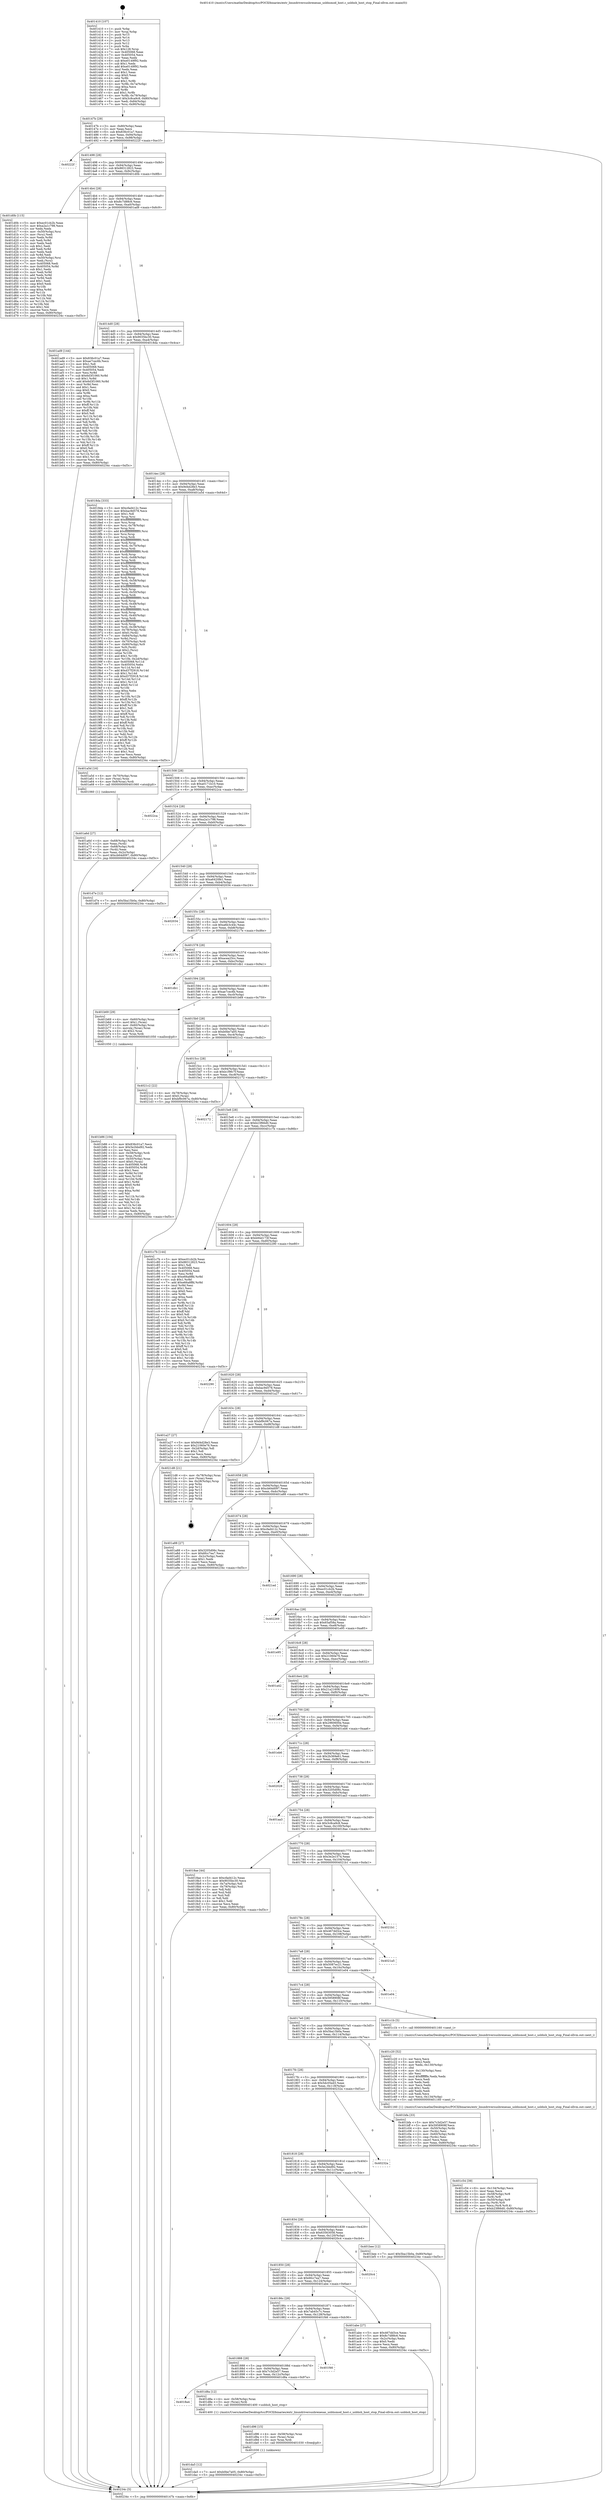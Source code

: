 digraph "0x401410" {
  label = "0x401410 (/mnt/c/Users/mathe/Desktop/tcc/POCII/binaries/extr_linuxdriversusbrenesas_usbhsmod_host.c_usbhsh_host_stop_Final-ollvm.out::main(0))"
  labelloc = "t"
  node[shape=record]

  Entry [label="",width=0.3,height=0.3,shape=circle,fillcolor=black,style=filled]
  "0x40147b" [label="{
     0x40147b [29]\l
     | [instrs]\l
     &nbsp;&nbsp;0x40147b \<+3\>: mov -0x80(%rbp),%eax\l
     &nbsp;&nbsp;0x40147e \<+2\>: mov %eax,%ecx\l
     &nbsp;&nbsp;0x401480 \<+6\>: sub $0x836c01a7,%ecx\l
     &nbsp;&nbsp;0x401486 \<+6\>: mov %eax,-0x94(%rbp)\l
     &nbsp;&nbsp;0x40148c \<+6\>: mov %ecx,-0x98(%rbp)\l
     &nbsp;&nbsp;0x401492 \<+6\>: je 000000000040222f \<main+0xe1f\>\l
  }"]
  "0x40222f" [label="{
     0x40222f\l
  }", style=dashed]
  "0x401498" [label="{
     0x401498 [28]\l
     | [instrs]\l
     &nbsp;&nbsp;0x401498 \<+5\>: jmp 000000000040149d \<main+0x8d\>\l
     &nbsp;&nbsp;0x40149d \<+6\>: mov -0x94(%rbp),%eax\l
     &nbsp;&nbsp;0x4014a3 \<+5\>: sub $0x88312823,%eax\l
     &nbsp;&nbsp;0x4014a8 \<+6\>: mov %eax,-0x9c(%rbp)\l
     &nbsp;&nbsp;0x4014ae \<+6\>: je 0000000000401d0b \<main+0x8fb\>\l
  }"]
  Exit [label="",width=0.3,height=0.3,shape=circle,fillcolor=black,style=filled,peripheries=2]
  "0x401d0b" [label="{
     0x401d0b [115]\l
     | [instrs]\l
     &nbsp;&nbsp;0x401d0b \<+5\>: mov $0xec01cb2b,%eax\l
     &nbsp;&nbsp;0x401d10 \<+5\>: mov $0xa2a1c798,%ecx\l
     &nbsp;&nbsp;0x401d15 \<+2\>: xor %edx,%edx\l
     &nbsp;&nbsp;0x401d17 \<+4\>: mov -0x50(%rbp),%rsi\l
     &nbsp;&nbsp;0x401d1b \<+2\>: mov (%rsi),%edi\l
     &nbsp;&nbsp;0x401d1d \<+3\>: mov %edx,%r8d\l
     &nbsp;&nbsp;0x401d20 \<+3\>: sub %edi,%r8d\l
     &nbsp;&nbsp;0x401d23 \<+2\>: mov %edx,%edi\l
     &nbsp;&nbsp;0x401d25 \<+3\>: sub $0x1,%edi\l
     &nbsp;&nbsp;0x401d28 \<+3\>: add %edi,%r8d\l
     &nbsp;&nbsp;0x401d2b \<+2\>: mov %edx,%edi\l
     &nbsp;&nbsp;0x401d2d \<+3\>: sub %r8d,%edi\l
     &nbsp;&nbsp;0x401d30 \<+4\>: mov -0x50(%rbp),%rsi\l
     &nbsp;&nbsp;0x401d34 \<+2\>: mov %edi,(%rsi)\l
     &nbsp;&nbsp;0x401d36 \<+7\>: mov 0x405068,%edi\l
     &nbsp;&nbsp;0x401d3d \<+8\>: mov 0x405054,%r8d\l
     &nbsp;&nbsp;0x401d45 \<+3\>: sub $0x1,%edx\l
     &nbsp;&nbsp;0x401d48 \<+3\>: mov %edi,%r9d\l
     &nbsp;&nbsp;0x401d4b \<+3\>: add %edx,%r9d\l
     &nbsp;&nbsp;0x401d4e \<+4\>: imul %r9d,%edi\l
     &nbsp;&nbsp;0x401d52 \<+3\>: and $0x1,%edi\l
     &nbsp;&nbsp;0x401d55 \<+3\>: cmp $0x0,%edi\l
     &nbsp;&nbsp;0x401d58 \<+4\>: sete %r10b\l
     &nbsp;&nbsp;0x401d5c \<+4\>: cmp $0xa,%r8d\l
     &nbsp;&nbsp;0x401d60 \<+4\>: setl %r11b\l
     &nbsp;&nbsp;0x401d64 \<+3\>: mov %r10b,%bl\l
     &nbsp;&nbsp;0x401d67 \<+3\>: and %r11b,%bl\l
     &nbsp;&nbsp;0x401d6a \<+3\>: xor %r11b,%r10b\l
     &nbsp;&nbsp;0x401d6d \<+3\>: or %r10b,%bl\l
     &nbsp;&nbsp;0x401d70 \<+3\>: test $0x1,%bl\l
     &nbsp;&nbsp;0x401d73 \<+3\>: cmovne %ecx,%eax\l
     &nbsp;&nbsp;0x401d76 \<+3\>: mov %eax,-0x80(%rbp)\l
     &nbsp;&nbsp;0x401d79 \<+5\>: jmp 000000000040234c \<main+0xf3c\>\l
  }"]
  "0x4014b4" [label="{
     0x4014b4 [28]\l
     | [instrs]\l
     &nbsp;&nbsp;0x4014b4 \<+5\>: jmp 00000000004014b9 \<main+0xa9\>\l
     &nbsp;&nbsp;0x4014b9 \<+6\>: mov -0x94(%rbp),%eax\l
     &nbsp;&nbsp;0x4014bf \<+5\>: sub $0x8c7d88c6,%eax\l
     &nbsp;&nbsp;0x4014c4 \<+6\>: mov %eax,-0xa0(%rbp)\l
     &nbsp;&nbsp;0x4014ca \<+6\>: je 0000000000401ad9 \<main+0x6c9\>\l
  }"]
  "0x401da5" [label="{
     0x401da5 [12]\l
     | [instrs]\l
     &nbsp;&nbsp;0x401da5 \<+7\>: movl $0xb0be7a05,-0x80(%rbp)\l
     &nbsp;&nbsp;0x401dac \<+5\>: jmp 000000000040234c \<main+0xf3c\>\l
  }"]
  "0x401ad9" [label="{
     0x401ad9 [144]\l
     | [instrs]\l
     &nbsp;&nbsp;0x401ad9 \<+5\>: mov $0x836c01a7,%eax\l
     &nbsp;&nbsp;0x401ade \<+5\>: mov $0xae7cec6b,%ecx\l
     &nbsp;&nbsp;0x401ae3 \<+2\>: mov $0x1,%dl\l
     &nbsp;&nbsp;0x401ae5 \<+7\>: mov 0x405068,%esi\l
     &nbsp;&nbsp;0x401aec \<+7\>: mov 0x405054,%edi\l
     &nbsp;&nbsp;0x401af3 \<+3\>: mov %esi,%r8d\l
     &nbsp;&nbsp;0x401af6 \<+7\>: sub $0x6d3f1060,%r8d\l
     &nbsp;&nbsp;0x401afd \<+4\>: sub $0x1,%r8d\l
     &nbsp;&nbsp;0x401b01 \<+7\>: add $0x6d3f1060,%r8d\l
     &nbsp;&nbsp;0x401b08 \<+4\>: imul %r8d,%esi\l
     &nbsp;&nbsp;0x401b0c \<+3\>: and $0x1,%esi\l
     &nbsp;&nbsp;0x401b0f \<+3\>: cmp $0x0,%esi\l
     &nbsp;&nbsp;0x401b12 \<+4\>: sete %r9b\l
     &nbsp;&nbsp;0x401b16 \<+3\>: cmp $0xa,%edi\l
     &nbsp;&nbsp;0x401b19 \<+4\>: setl %r10b\l
     &nbsp;&nbsp;0x401b1d \<+3\>: mov %r9b,%r11b\l
     &nbsp;&nbsp;0x401b20 \<+4\>: xor $0xff,%r11b\l
     &nbsp;&nbsp;0x401b24 \<+3\>: mov %r10b,%bl\l
     &nbsp;&nbsp;0x401b27 \<+3\>: xor $0xff,%bl\l
     &nbsp;&nbsp;0x401b2a \<+3\>: xor $0x0,%dl\l
     &nbsp;&nbsp;0x401b2d \<+3\>: mov %r11b,%r14b\l
     &nbsp;&nbsp;0x401b30 \<+4\>: and $0x0,%r14b\l
     &nbsp;&nbsp;0x401b34 \<+3\>: and %dl,%r9b\l
     &nbsp;&nbsp;0x401b37 \<+3\>: mov %bl,%r15b\l
     &nbsp;&nbsp;0x401b3a \<+4\>: and $0x0,%r15b\l
     &nbsp;&nbsp;0x401b3e \<+3\>: and %dl,%r10b\l
     &nbsp;&nbsp;0x401b41 \<+3\>: or %r9b,%r14b\l
     &nbsp;&nbsp;0x401b44 \<+3\>: or %r10b,%r15b\l
     &nbsp;&nbsp;0x401b47 \<+3\>: xor %r15b,%r14b\l
     &nbsp;&nbsp;0x401b4a \<+3\>: or %bl,%r11b\l
     &nbsp;&nbsp;0x401b4d \<+4\>: xor $0xff,%r11b\l
     &nbsp;&nbsp;0x401b51 \<+3\>: or $0x0,%dl\l
     &nbsp;&nbsp;0x401b54 \<+3\>: and %dl,%r11b\l
     &nbsp;&nbsp;0x401b57 \<+3\>: or %r11b,%r14b\l
     &nbsp;&nbsp;0x401b5a \<+4\>: test $0x1,%r14b\l
     &nbsp;&nbsp;0x401b5e \<+3\>: cmovne %ecx,%eax\l
     &nbsp;&nbsp;0x401b61 \<+3\>: mov %eax,-0x80(%rbp)\l
     &nbsp;&nbsp;0x401b64 \<+5\>: jmp 000000000040234c \<main+0xf3c\>\l
  }"]
  "0x4014d0" [label="{
     0x4014d0 [28]\l
     | [instrs]\l
     &nbsp;&nbsp;0x4014d0 \<+5\>: jmp 00000000004014d5 \<main+0xc5\>\l
     &nbsp;&nbsp;0x4014d5 \<+6\>: mov -0x94(%rbp),%eax\l
     &nbsp;&nbsp;0x4014db \<+5\>: sub $0x9035bc30,%eax\l
     &nbsp;&nbsp;0x4014e0 \<+6\>: mov %eax,-0xa4(%rbp)\l
     &nbsp;&nbsp;0x4014e6 \<+6\>: je 00000000004018da \<main+0x4ca\>\l
  }"]
  "0x401d96" [label="{
     0x401d96 [15]\l
     | [instrs]\l
     &nbsp;&nbsp;0x401d96 \<+4\>: mov -0x58(%rbp),%rax\l
     &nbsp;&nbsp;0x401d9a \<+3\>: mov (%rax),%rax\l
     &nbsp;&nbsp;0x401d9d \<+3\>: mov %rax,%rdi\l
     &nbsp;&nbsp;0x401da0 \<+5\>: call 0000000000401030 \<free@plt\>\l
     | [calls]\l
     &nbsp;&nbsp;0x401030 \{1\} (unknown)\l
  }"]
  "0x4018da" [label="{
     0x4018da [333]\l
     | [instrs]\l
     &nbsp;&nbsp;0x4018da \<+5\>: mov $0xcfad412c,%eax\l
     &nbsp;&nbsp;0x4018df \<+5\>: mov $0xbac9d578,%ecx\l
     &nbsp;&nbsp;0x4018e4 \<+2\>: mov $0x1,%dl\l
     &nbsp;&nbsp;0x4018e6 \<+3\>: mov %rsp,%rsi\l
     &nbsp;&nbsp;0x4018e9 \<+4\>: add $0xfffffffffffffff0,%rsi\l
     &nbsp;&nbsp;0x4018ed \<+3\>: mov %rsi,%rsp\l
     &nbsp;&nbsp;0x4018f0 \<+4\>: mov %rsi,-0x78(%rbp)\l
     &nbsp;&nbsp;0x4018f4 \<+3\>: mov %rsp,%rsi\l
     &nbsp;&nbsp;0x4018f7 \<+4\>: add $0xfffffffffffffff0,%rsi\l
     &nbsp;&nbsp;0x4018fb \<+3\>: mov %rsi,%rsp\l
     &nbsp;&nbsp;0x4018fe \<+3\>: mov %rsp,%rdi\l
     &nbsp;&nbsp;0x401901 \<+4\>: add $0xfffffffffffffff0,%rdi\l
     &nbsp;&nbsp;0x401905 \<+3\>: mov %rdi,%rsp\l
     &nbsp;&nbsp;0x401908 \<+4\>: mov %rdi,-0x70(%rbp)\l
     &nbsp;&nbsp;0x40190c \<+3\>: mov %rsp,%rdi\l
     &nbsp;&nbsp;0x40190f \<+4\>: add $0xfffffffffffffff0,%rdi\l
     &nbsp;&nbsp;0x401913 \<+3\>: mov %rdi,%rsp\l
     &nbsp;&nbsp;0x401916 \<+4\>: mov %rdi,-0x68(%rbp)\l
     &nbsp;&nbsp;0x40191a \<+3\>: mov %rsp,%rdi\l
     &nbsp;&nbsp;0x40191d \<+4\>: add $0xfffffffffffffff0,%rdi\l
     &nbsp;&nbsp;0x401921 \<+3\>: mov %rdi,%rsp\l
     &nbsp;&nbsp;0x401924 \<+4\>: mov %rdi,-0x60(%rbp)\l
     &nbsp;&nbsp;0x401928 \<+3\>: mov %rsp,%rdi\l
     &nbsp;&nbsp;0x40192b \<+4\>: add $0xfffffffffffffff0,%rdi\l
     &nbsp;&nbsp;0x40192f \<+3\>: mov %rdi,%rsp\l
     &nbsp;&nbsp;0x401932 \<+4\>: mov %rdi,-0x58(%rbp)\l
     &nbsp;&nbsp;0x401936 \<+3\>: mov %rsp,%rdi\l
     &nbsp;&nbsp;0x401939 \<+4\>: add $0xfffffffffffffff0,%rdi\l
     &nbsp;&nbsp;0x40193d \<+3\>: mov %rdi,%rsp\l
     &nbsp;&nbsp;0x401940 \<+4\>: mov %rdi,-0x50(%rbp)\l
     &nbsp;&nbsp;0x401944 \<+3\>: mov %rsp,%rdi\l
     &nbsp;&nbsp;0x401947 \<+4\>: add $0xfffffffffffffff0,%rdi\l
     &nbsp;&nbsp;0x40194b \<+3\>: mov %rdi,%rsp\l
     &nbsp;&nbsp;0x40194e \<+4\>: mov %rdi,-0x48(%rbp)\l
     &nbsp;&nbsp;0x401952 \<+3\>: mov %rsp,%rdi\l
     &nbsp;&nbsp;0x401955 \<+4\>: add $0xfffffffffffffff0,%rdi\l
     &nbsp;&nbsp;0x401959 \<+3\>: mov %rdi,%rsp\l
     &nbsp;&nbsp;0x40195c \<+4\>: mov %rdi,-0x40(%rbp)\l
     &nbsp;&nbsp;0x401960 \<+3\>: mov %rsp,%rdi\l
     &nbsp;&nbsp;0x401963 \<+4\>: add $0xfffffffffffffff0,%rdi\l
     &nbsp;&nbsp;0x401967 \<+3\>: mov %rdi,%rsp\l
     &nbsp;&nbsp;0x40196a \<+4\>: mov %rdi,-0x38(%rbp)\l
     &nbsp;&nbsp;0x40196e \<+4\>: mov -0x78(%rbp),%rdi\l
     &nbsp;&nbsp;0x401972 \<+6\>: movl $0x0,(%rdi)\l
     &nbsp;&nbsp;0x401978 \<+7\>: mov -0x84(%rbp),%r8d\l
     &nbsp;&nbsp;0x40197f \<+3\>: mov %r8d,(%rsi)\l
     &nbsp;&nbsp;0x401982 \<+4\>: mov -0x70(%rbp),%rdi\l
     &nbsp;&nbsp;0x401986 \<+7\>: mov -0x90(%rbp),%r9\l
     &nbsp;&nbsp;0x40198d \<+3\>: mov %r9,(%rdi)\l
     &nbsp;&nbsp;0x401990 \<+3\>: cmpl $0x2,(%rsi)\l
     &nbsp;&nbsp;0x401993 \<+4\>: setne %r10b\l
     &nbsp;&nbsp;0x401997 \<+4\>: and $0x1,%r10b\l
     &nbsp;&nbsp;0x40199b \<+4\>: mov %r10b,-0x2d(%rbp)\l
     &nbsp;&nbsp;0x40199f \<+8\>: mov 0x405068,%r11d\l
     &nbsp;&nbsp;0x4019a7 \<+7\>: mov 0x405054,%ebx\l
     &nbsp;&nbsp;0x4019ae \<+3\>: mov %r11d,%r14d\l
     &nbsp;&nbsp;0x4019b1 \<+7\>: add $0xd37f2918,%r14d\l
     &nbsp;&nbsp;0x4019b8 \<+4\>: sub $0x1,%r14d\l
     &nbsp;&nbsp;0x4019bc \<+7\>: sub $0xd37f2918,%r14d\l
     &nbsp;&nbsp;0x4019c3 \<+4\>: imul %r14d,%r11d\l
     &nbsp;&nbsp;0x4019c7 \<+4\>: and $0x1,%r11d\l
     &nbsp;&nbsp;0x4019cb \<+4\>: cmp $0x0,%r11d\l
     &nbsp;&nbsp;0x4019cf \<+4\>: sete %r10b\l
     &nbsp;&nbsp;0x4019d3 \<+3\>: cmp $0xa,%ebx\l
     &nbsp;&nbsp;0x4019d6 \<+4\>: setl %r15b\l
     &nbsp;&nbsp;0x4019da \<+3\>: mov %r10b,%r12b\l
     &nbsp;&nbsp;0x4019dd \<+4\>: xor $0xff,%r12b\l
     &nbsp;&nbsp;0x4019e1 \<+3\>: mov %r15b,%r13b\l
     &nbsp;&nbsp;0x4019e4 \<+4\>: xor $0xff,%r13b\l
     &nbsp;&nbsp;0x4019e8 \<+3\>: xor $0x1,%dl\l
     &nbsp;&nbsp;0x4019eb \<+3\>: mov %r12b,%sil\l
     &nbsp;&nbsp;0x4019ee \<+4\>: and $0xff,%sil\l
     &nbsp;&nbsp;0x4019f2 \<+3\>: and %dl,%r10b\l
     &nbsp;&nbsp;0x4019f5 \<+3\>: mov %r13b,%dil\l
     &nbsp;&nbsp;0x4019f8 \<+4\>: and $0xff,%dil\l
     &nbsp;&nbsp;0x4019fc \<+3\>: and %dl,%r15b\l
     &nbsp;&nbsp;0x4019ff \<+3\>: or %r10b,%sil\l
     &nbsp;&nbsp;0x401a02 \<+3\>: or %r15b,%dil\l
     &nbsp;&nbsp;0x401a05 \<+3\>: xor %dil,%sil\l
     &nbsp;&nbsp;0x401a08 \<+3\>: or %r13b,%r12b\l
     &nbsp;&nbsp;0x401a0b \<+4\>: xor $0xff,%r12b\l
     &nbsp;&nbsp;0x401a0f \<+3\>: or $0x1,%dl\l
     &nbsp;&nbsp;0x401a12 \<+3\>: and %dl,%r12b\l
     &nbsp;&nbsp;0x401a15 \<+3\>: or %r12b,%sil\l
     &nbsp;&nbsp;0x401a18 \<+4\>: test $0x1,%sil\l
     &nbsp;&nbsp;0x401a1c \<+3\>: cmovne %ecx,%eax\l
     &nbsp;&nbsp;0x401a1f \<+3\>: mov %eax,-0x80(%rbp)\l
     &nbsp;&nbsp;0x401a22 \<+5\>: jmp 000000000040234c \<main+0xf3c\>\l
  }"]
  "0x4014ec" [label="{
     0x4014ec [28]\l
     | [instrs]\l
     &nbsp;&nbsp;0x4014ec \<+5\>: jmp 00000000004014f1 \<main+0xe1\>\l
     &nbsp;&nbsp;0x4014f1 \<+6\>: mov -0x94(%rbp),%eax\l
     &nbsp;&nbsp;0x4014f7 \<+5\>: sub $0x9d4d28e3,%eax\l
     &nbsp;&nbsp;0x4014fc \<+6\>: mov %eax,-0xa8(%rbp)\l
     &nbsp;&nbsp;0x401502 \<+6\>: je 0000000000401a5d \<main+0x64d\>\l
  }"]
  "0x4018a4" [label="{
     0x4018a4\l
  }", style=dashed]
  "0x401a5d" [label="{
     0x401a5d [16]\l
     | [instrs]\l
     &nbsp;&nbsp;0x401a5d \<+4\>: mov -0x70(%rbp),%rax\l
     &nbsp;&nbsp;0x401a61 \<+3\>: mov (%rax),%rax\l
     &nbsp;&nbsp;0x401a64 \<+4\>: mov 0x8(%rax),%rdi\l
     &nbsp;&nbsp;0x401a68 \<+5\>: call 0000000000401060 \<atoi@plt\>\l
     | [calls]\l
     &nbsp;&nbsp;0x401060 \{1\} (unknown)\l
  }"]
  "0x401508" [label="{
     0x401508 [28]\l
     | [instrs]\l
     &nbsp;&nbsp;0x401508 \<+5\>: jmp 000000000040150d \<main+0xfd\>\l
     &nbsp;&nbsp;0x40150d \<+6\>: mov -0x94(%rbp),%eax\l
     &nbsp;&nbsp;0x401513 \<+5\>: sub $0xa0171b10,%eax\l
     &nbsp;&nbsp;0x401518 \<+6\>: mov %eax,-0xac(%rbp)\l
     &nbsp;&nbsp;0x40151e \<+6\>: je 00000000004022ca \<main+0xeba\>\l
  }"]
  "0x401d8a" [label="{
     0x401d8a [12]\l
     | [instrs]\l
     &nbsp;&nbsp;0x401d8a \<+4\>: mov -0x58(%rbp),%rax\l
     &nbsp;&nbsp;0x401d8e \<+3\>: mov (%rax),%rdi\l
     &nbsp;&nbsp;0x401d91 \<+5\>: call 0000000000401400 \<usbhsh_host_stop\>\l
     | [calls]\l
     &nbsp;&nbsp;0x401400 \{1\} (/mnt/c/Users/mathe/Desktop/tcc/POCII/binaries/extr_linuxdriversusbrenesas_usbhsmod_host.c_usbhsh_host_stop_Final-ollvm.out::usbhsh_host_stop)\l
  }"]
  "0x4022ca" [label="{
     0x4022ca\l
  }", style=dashed]
  "0x401524" [label="{
     0x401524 [28]\l
     | [instrs]\l
     &nbsp;&nbsp;0x401524 \<+5\>: jmp 0000000000401529 \<main+0x119\>\l
     &nbsp;&nbsp;0x401529 \<+6\>: mov -0x94(%rbp),%eax\l
     &nbsp;&nbsp;0x40152f \<+5\>: sub $0xa2a1c798,%eax\l
     &nbsp;&nbsp;0x401534 \<+6\>: mov %eax,-0xb0(%rbp)\l
     &nbsp;&nbsp;0x40153a \<+6\>: je 0000000000401d7e \<main+0x96e\>\l
  }"]
  "0x401888" [label="{
     0x401888 [28]\l
     | [instrs]\l
     &nbsp;&nbsp;0x401888 \<+5\>: jmp 000000000040188d \<main+0x47d\>\l
     &nbsp;&nbsp;0x40188d \<+6\>: mov -0x94(%rbp),%eax\l
     &nbsp;&nbsp;0x401893 \<+5\>: sub $0x7c3d2e57,%eax\l
     &nbsp;&nbsp;0x401898 \<+6\>: mov %eax,-0x12c(%rbp)\l
     &nbsp;&nbsp;0x40189e \<+6\>: je 0000000000401d8a \<main+0x97a\>\l
  }"]
  "0x401d7e" [label="{
     0x401d7e [12]\l
     | [instrs]\l
     &nbsp;&nbsp;0x401d7e \<+7\>: movl $0x5ba15b0a,-0x80(%rbp)\l
     &nbsp;&nbsp;0x401d85 \<+5\>: jmp 000000000040234c \<main+0xf3c\>\l
  }"]
  "0x401540" [label="{
     0x401540 [28]\l
     | [instrs]\l
     &nbsp;&nbsp;0x401540 \<+5\>: jmp 0000000000401545 \<main+0x135\>\l
     &nbsp;&nbsp;0x401545 \<+6\>: mov -0x94(%rbp),%eax\l
     &nbsp;&nbsp;0x40154b \<+5\>: sub $0xa6420fe1,%eax\l
     &nbsp;&nbsp;0x401550 \<+6\>: mov %eax,-0xb4(%rbp)\l
     &nbsp;&nbsp;0x401556 \<+6\>: je 0000000000402034 \<main+0xc24\>\l
  }"]
  "0x401f46" [label="{
     0x401f46\l
  }", style=dashed]
  "0x402034" [label="{
     0x402034\l
  }", style=dashed]
  "0x40155c" [label="{
     0x40155c [28]\l
     | [instrs]\l
     &nbsp;&nbsp;0x40155c \<+5\>: jmp 0000000000401561 \<main+0x151\>\l
     &nbsp;&nbsp;0x401561 \<+6\>: mov -0x94(%rbp),%eax\l
     &nbsp;&nbsp;0x401567 \<+5\>: sub $0xa6b3c44c,%eax\l
     &nbsp;&nbsp;0x40156c \<+6\>: mov %eax,-0xb8(%rbp)\l
     &nbsp;&nbsp;0x401572 \<+6\>: je 000000000040217e \<main+0xd6e\>\l
  }"]
  "0x401c54" [label="{
     0x401c54 [39]\l
     | [instrs]\l
     &nbsp;&nbsp;0x401c54 \<+6\>: mov -0x134(%rbp),%ecx\l
     &nbsp;&nbsp;0x401c5a \<+3\>: imul %eax,%ecx\l
     &nbsp;&nbsp;0x401c5d \<+4\>: mov -0x58(%rbp),%r8\l
     &nbsp;&nbsp;0x401c61 \<+3\>: mov (%r8),%r8\l
     &nbsp;&nbsp;0x401c64 \<+4\>: mov -0x50(%rbp),%r9\l
     &nbsp;&nbsp;0x401c68 \<+3\>: movslq (%r9),%r9\l
     &nbsp;&nbsp;0x401c6b \<+4\>: mov %ecx,(%r8,%r9,4)\l
     &nbsp;&nbsp;0x401c6f \<+7\>: movl $0xb23f66d0,-0x80(%rbp)\l
     &nbsp;&nbsp;0x401c76 \<+5\>: jmp 000000000040234c \<main+0xf3c\>\l
  }"]
  "0x40217e" [label="{
     0x40217e\l
  }", style=dashed]
  "0x401578" [label="{
     0x401578 [28]\l
     | [instrs]\l
     &nbsp;&nbsp;0x401578 \<+5\>: jmp 000000000040157d \<main+0x16d\>\l
     &nbsp;&nbsp;0x40157d \<+6\>: mov -0x94(%rbp),%eax\l
     &nbsp;&nbsp;0x401583 \<+5\>: sub $0xacea25cc,%eax\l
     &nbsp;&nbsp;0x401588 \<+6\>: mov %eax,-0xbc(%rbp)\l
     &nbsp;&nbsp;0x40158e \<+6\>: je 0000000000401db1 \<main+0x9a1\>\l
  }"]
  "0x401c20" [label="{
     0x401c20 [52]\l
     | [instrs]\l
     &nbsp;&nbsp;0x401c20 \<+2\>: xor %ecx,%ecx\l
     &nbsp;&nbsp;0x401c22 \<+5\>: mov $0x2,%edx\l
     &nbsp;&nbsp;0x401c27 \<+6\>: mov %edx,-0x130(%rbp)\l
     &nbsp;&nbsp;0x401c2d \<+1\>: cltd\l
     &nbsp;&nbsp;0x401c2e \<+6\>: mov -0x130(%rbp),%esi\l
     &nbsp;&nbsp;0x401c34 \<+2\>: idiv %esi\l
     &nbsp;&nbsp;0x401c36 \<+6\>: imul $0xfffffffe,%edx,%edx\l
     &nbsp;&nbsp;0x401c3c \<+2\>: mov %ecx,%edi\l
     &nbsp;&nbsp;0x401c3e \<+2\>: sub %edx,%edi\l
     &nbsp;&nbsp;0x401c40 \<+2\>: mov %ecx,%edx\l
     &nbsp;&nbsp;0x401c42 \<+3\>: sub $0x1,%edx\l
     &nbsp;&nbsp;0x401c45 \<+2\>: add %edx,%edi\l
     &nbsp;&nbsp;0x401c47 \<+2\>: sub %edi,%ecx\l
     &nbsp;&nbsp;0x401c49 \<+6\>: mov %ecx,-0x134(%rbp)\l
     &nbsp;&nbsp;0x401c4f \<+5\>: call 0000000000401160 \<next_i\>\l
     | [calls]\l
     &nbsp;&nbsp;0x401160 \{1\} (/mnt/c/Users/mathe/Desktop/tcc/POCII/binaries/extr_linuxdriversusbrenesas_usbhsmod_host.c_usbhsh_host_stop_Final-ollvm.out::next_i)\l
  }"]
  "0x401db1" [label="{
     0x401db1\l
  }", style=dashed]
  "0x401594" [label="{
     0x401594 [28]\l
     | [instrs]\l
     &nbsp;&nbsp;0x401594 \<+5\>: jmp 0000000000401599 \<main+0x189\>\l
     &nbsp;&nbsp;0x401599 \<+6\>: mov -0x94(%rbp),%eax\l
     &nbsp;&nbsp;0x40159f \<+5\>: sub $0xae7cec6b,%eax\l
     &nbsp;&nbsp;0x4015a4 \<+6\>: mov %eax,-0xc0(%rbp)\l
     &nbsp;&nbsp;0x4015aa \<+6\>: je 0000000000401b69 \<main+0x759\>\l
  }"]
  "0x401b86" [label="{
     0x401b86 [104]\l
     | [instrs]\l
     &nbsp;&nbsp;0x401b86 \<+5\>: mov $0x836c01a7,%ecx\l
     &nbsp;&nbsp;0x401b8b \<+5\>: mov $0x5e2bbd92,%edx\l
     &nbsp;&nbsp;0x401b90 \<+2\>: xor %esi,%esi\l
     &nbsp;&nbsp;0x401b92 \<+4\>: mov -0x58(%rbp),%rdi\l
     &nbsp;&nbsp;0x401b96 \<+3\>: mov %rax,(%rdi)\l
     &nbsp;&nbsp;0x401b99 \<+4\>: mov -0x50(%rbp),%rax\l
     &nbsp;&nbsp;0x401b9d \<+6\>: movl $0x0,(%rax)\l
     &nbsp;&nbsp;0x401ba3 \<+8\>: mov 0x405068,%r8d\l
     &nbsp;&nbsp;0x401bab \<+8\>: mov 0x405054,%r9d\l
     &nbsp;&nbsp;0x401bb3 \<+3\>: sub $0x1,%esi\l
     &nbsp;&nbsp;0x401bb6 \<+3\>: mov %r8d,%r10d\l
     &nbsp;&nbsp;0x401bb9 \<+3\>: add %esi,%r10d\l
     &nbsp;&nbsp;0x401bbc \<+4\>: imul %r10d,%r8d\l
     &nbsp;&nbsp;0x401bc0 \<+4\>: and $0x1,%r8d\l
     &nbsp;&nbsp;0x401bc4 \<+4\>: cmp $0x0,%r8d\l
     &nbsp;&nbsp;0x401bc8 \<+4\>: sete %r11b\l
     &nbsp;&nbsp;0x401bcc \<+4\>: cmp $0xa,%r9d\l
     &nbsp;&nbsp;0x401bd0 \<+3\>: setl %bl\l
     &nbsp;&nbsp;0x401bd3 \<+3\>: mov %r11b,%r14b\l
     &nbsp;&nbsp;0x401bd6 \<+3\>: and %bl,%r14b\l
     &nbsp;&nbsp;0x401bd9 \<+3\>: xor %bl,%r11b\l
     &nbsp;&nbsp;0x401bdc \<+3\>: or %r11b,%r14b\l
     &nbsp;&nbsp;0x401bdf \<+4\>: test $0x1,%r14b\l
     &nbsp;&nbsp;0x401be3 \<+3\>: cmovne %edx,%ecx\l
     &nbsp;&nbsp;0x401be6 \<+3\>: mov %ecx,-0x80(%rbp)\l
     &nbsp;&nbsp;0x401be9 \<+5\>: jmp 000000000040234c \<main+0xf3c\>\l
  }"]
  "0x401b69" [label="{
     0x401b69 [29]\l
     | [instrs]\l
     &nbsp;&nbsp;0x401b69 \<+4\>: mov -0x60(%rbp),%rax\l
     &nbsp;&nbsp;0x401b6d \<+6\>: movl $0x1,(%rax)\l
     &nbsp;&nbsp;0x401b73 \<+4\>: mov -0x60(%rbp),%rax\l
     &nbsp;&nbsp;0x401b77 \<+3\>: movslq (%rax),%rax\l
     &nbsp;&nbsp;0x401b7a \<+4\>: shl $0x2,%rax\l
     &nbsp;&nbsp;0x401b7e \<+3\>: mov %rax,%rdi\l
     &nbsp;&nbsp;0x401b81 \<+5\>: call 0000000000401050 \<malloc@plt\>\l
     | [calls]\l
     &nbsp;&nbsp;0x401050 \{1\} (unknown)\l
  }"]
  "0x4015b0" [label="{
     0x4015b0 [28]\l
     | [instrs]\l
     &nbsp;&nbsp;0x4015b0 \<+5\>: jmp 00000000004015b5 \<main+0x1a5\>\l
     &nbsp;&nbsp;0x4015b5 \<+6\>: mov -0x94(%rbp),%eax\l
     &nbsp;&nbsp;0x4015bb \<+5\>: sub $0xb0be7a05,%eax\l
     &nbsp;&nbsp;0x4015c0 \<+6\>: mov %eax,-0xc4(%rbp)\l
     &nbsp;&nbsp;0x4015c6 \<+6\>: je 00000000004021c2 \<main+0xdb2\>\l
  }"]
  "0x40186c" [label="{
     0x40186c [28]\l
     | [instrs]\l
     &nbsp;&nbsp;0x40186c \<+5\>: jmp 0000000000401871 \<main+0x461\>\l
     &nbsp;&nbsp;0x401871 \<+6\>: mov -0x94(%rbp),%eax\l
     &nbsp;&nbsp;0x401877 \<+5\>: sub $0x7ab45c7c,%eax\l
     &nbsp;&nbsp;0x40187c \<+6\>: mov %eax,-0x128(%rbp)\l
     &nbsp;&nbsp;0x401882 \<+6\>: je 0000000000401f46 \<main+0xb36\>\l
  }"]
  "0x4021c2" [label="{
     0x4021c2 [22]\l
     | [instrs]\l
     &nbsp;&nbsp;0x4021c2 \<+4\>: mov -0x78(%rbp),%rax\l
     &nbsp;&nbsp;0x4021c6 \<+6\>: movl $0x0,(%rax)\l
     &nbsp;&nbsp;0x4021cc \<+7\>: movl $0xbf9c067a,-0x80(%rbp)\l
     &nbsp;&nbsp;0x4021d3 \<+5\>: jmp 000000000040234c \<main+0xf3c\>\l
  }"]
  "0x4015cc" [label="{
     0x4015cc [28]\l
     | [instrs]\l
     &nbsp;&nbsp;0x4015cc \<+5\>: jmp 00000000004015d1 \<main+0x1c1\>\l
     &nbsp;&nbsp;0x4015d1 \<+6\>: mov -0x94(%rbp),%eax\l
     &nbsp;&nbsp;0x4015d7 \<+5\>: sub $0xb1f9fc7f,%eax\l
     &nbsp;&nbsp;0x4015dc \<+6\>: mov %eax,-0xc8(%rbp)\l
     &nbsp;&nbsp;0x4015e2 \<+6\>: je 0000000000402172 \<main+0xd62\>\l
  }"]
  "0x401abe" [label="{
     0x401abe [27]\l
     | [instrs]\l
     &nbsp;&nbsp;0x401abe \<+5\>: mov $0x467dd3ce,%eax\l
     &nbsp;&nbsp;0x401ac3 \<+5\>: mov $0x8c7d88c6,%ecx\l
     &nbsp;&nbsp;0x401ac8 \<+3\>: mov -0x2c(%rbp),%edx\l
     &nbsp;&nbsp;0x401acb \<+3\>: cmp $0x0,%edx\l
     &nbsp;&nbsp;0x401ace \<+3\>: cmove %ecx,%eax\l
     &nbsp;&nbsp;0x401ad1 \<+3\>: mov %eax,-0x80(%rbp)\l
     &nbsp;&nbsp;0x401ad4 \<+5\>: jmp 000000000040234c \<main+0xf3c\>\l
  }"]
  "0x402172" [label="{
     0x402172\l
  }", style=dashed]
  "0x4015e8" [label="{
     0x4015e8 [28]\l
     | [instrs]\l
     &nbsp;&nbsp;0x4015e8 \<+5\>: jmp 00000000004015ed \<main+0x1dd\>\l
     &nbsp;&nbsp;0x4015ed \<+6\>: mov -0x94(%rbp),%eax\l
     &nbsp;&nbsp;0x4015f3 \<+5\>: sub $0xb23f66d0,%eax\l
     &nbsp;&nbsp;0x4015f8 \<+6\>: mov %eax,-0xcc(%rbp)\l
     &nbsp;&nbsp;0x4015fe \<+6\>: je 0000000000401c7b \<main+0x86b\>\l
  }"]
  "0x401850" [label="{
     0x401850 [28]\l
     | [instrs]\l
     &nbsp;&nbsp;0x401850 \<+5\>: jmp 0000000000401855 \<main+0x445\>\l
     &nbsp;&nbsp;0x401855 \<+6\>: mov -0x94(%rbp),%eax\l
     &nbsp;&nbsp;0x40185b \<+5\>: sub $0x6fcc7ea7,%eax\l
     &nbsp;&nbsp;0x401860 \<+6\>: mov %eax,-0x124(%rbp)\l
     &nbsp;&nbsp;0x401866 \<+6\>: je 0000000000401abe \<main+0x6ae\>\l
  }"]
  "0x401c7b" [label="{
     0x401c7b [144]\l
     | [instrs]\l
     &nbsp;&nbsp;0x401c7b \<+5\>: mov $0xec01cb2b,%eax\l
     &nbsp;&nbsp;0x401c80 \<+5\>: mov $0x88312823,%ecx\l
     &nbsp;&nbsp;0x401c85 \<+2\>: mov $0x1,%dl\l
     &nbsp;&nbsp;0x401c87 \<+7\>: mov 0x405068,%esi\l
     &nbsp;&nbsp;0x401c8e \<+7\>: mov 0x405054,%edi\l
     &nbsp;&nbsp;0x401c95 \<+3\>: mov %esi,%r8d\l
     &nbsp;&nbsp;0x401c98 \<+7\>: sub $0xe66a8ffd,%r8d\l
     &nbsp;&nbsp;0x401c9f \<+4\>: sub $0x1,%r8d\l
     &nbsp;&nbsp;0x401ca3 \<+7\>: add $0xe66a8ffd,%r8d\l
     &nbsp;&nbsp;0x401caa \<+4\>: imul %r8d,%esi\l
     &nbsp;&nbsp;0x401cae \<+3\>: and $0x1,%esi\l
     &nbsp;&nbsp;0x401cb1 \<+3\>: cmp $0x0,%esi\l
     &nbsp;&nbsp;0x401cb4 \<+4\>: sete %r9b\l
     &nbsp;&nbsp;0x401cb8 \<+3\>: cmp $0xa,%edi\l
     &nbsp;&nbsp;0x401cbb \<+4\>: setl %r10b\l
     &nbsp;&nbsp;0x401cbf \<+3\>: mov %r9b,%r11b\l
     &nbsp;&nbsp;0x401cc2 \<+4\>: xor $0xff,%r11b\l
     &nbsp;&nbsp;0x401cc6 \<+3\>: mov %r10b,%bl\l
     &nbsp;&nbsp;0x401cc9 \<+3\>: xor $0xff,%bl\l
     &nbsp;&nbsp;0x401ccc \<+3\>: xor $0x0,%dl\l
     &nbsp;&nbsp;0x401ccf \<+3\>: mov %r11b,%r14b\l
     &nbsp;&nbsp;0x401cd2 \<+4\>: and $0x0,%r14b\l
     &nbsp;&nbsp;0x401cd6 \<+3\>: and %dl,%r9b\l
     &nbsp;&nbsp;0x401cd9 \<+3\>: mov %bl,%r15b\l
     &nbsp;&nbsp;0x401cdc \<+4\>: and $0x0,%r15b\l
     &nbsp;&nbsp;0x401ce0 \<+3\>: and %dl,%r10b\l
     &nbsp;&nbsp;0x401ce3 \<+3\>: or %r9b,%r14b\l
     &nbsp;&nbsp;0x401ce6 \<+3\>: or %r10b,%r15b\l
     &nbsp;&nbsp;0x401ce9 \<+3\>: xor %r15b,%r14b\l
     &nbsp;&nbsp;0x401cec \<+3\>: or %bl,%r11b\l
     &nbsp;&nbsp;0x401cef \<+4\>: xor $0xff,%r11b\l
     &nbsp;&nbsp;0x401cf3 \<+3\>: or $0x0,%dl\l
     &nbsp;&nbsp;0x401cf6 \<+3\>: and %dl,%r11b\l
     &nbsp;&nbsp;0x401cf9 \<+3\>: or %r11b,%r14b\l
     &nbsp;&nbsp;0x401cfc \<+4\>: test $0x1,%r14b\l
     &nbsp;&nbsp;0x401d00 \<+3\>: cmovne %ecx,%eax\l
     &nbsp;&nbsp;0x401d03 \<+3\>: mov %eax,-0x80(%rbp)\l
     &nbsp;&nbsp;0x401d06 \<+5\>: jmp 000000000040234c \<main+0xf3c\>\l
  }"]
  "0x401604" [label="{
     0x401604 [28]\l
     | [instrs]\l
     &nbsp;&nbsp;0x401604 \<+5\>: jmp 0000000000401609 \<main+0x1f9\>\l
     &nbsp;&nbsp;0x401609 \<+6\>: mov -0x94(%rbp),%eax\l
     &nbsp;&nbsp;0x40160f \<+5\>: sub $0xb94d173f,%eax\l
     &nbsp;&nbsp;0x401614 \<+6\>: mov %eax,-0xd0(%rbp)\l
     &nbsp;&nbsp;0x40161a \<+6\>: je 0000000000402290 \<main+0xe80\>\l
  }"]
  "0x4020c4" [label="{
     0x4020c4\l
  }", style=dashed]
  "0x402290" [label="{
     0x402290\l
  }", style=dashed]
  "0x401620" [label="{
     0x401620 [28]\l
     | [instrs]\l
     &nbsp;&nbsp;0x401620 \<+5\>: jmp 0000000000401625 \<main+0x215\>\l
     &nbsp;&nbsp;0x401625 \<+6\>: mov -0x94(%rbp),%eax\l
     &nbsp;&nbsp;0x40162b \<+5\>: sub $0xbac9d578,%eax\l
     &nbsp;&nbsp;0x401630 \<+6\>: mov %eax,-0xd4(%rbp)\l
     &nbsp;&nbsp;0x401636 \<+6\>: je 0000000000401a27 \<main+0x617\>\l
  }"]
  "0x401834" [label="{
     0x401834 [28]\l
     | [instrs]\l
     &nbsp;&nbsp;0x401834 \<+5\>: jmp 0000000000401839 \<main+0x429\>\l
     &nbsp;&nbsp;0x401839 \<+6\>: mov -0x94(%rbp),%eax\l
     &nbsp;&nbsp;0x40183f \<+5\>: sub $0x63563058,%eax\l
     &nbsp;&nbsp;0x401844 \<+6\>: mov %eax,-0x120(%rbp)\l
     &nbsp;&nbsp;0x40184a \<+6\>: je 00000000004020c4 \<main+0xcb4\>\l
  }"]
  "0x401a27" [label="{
     0x401a27 [27]\l
     | [instrs]\l
     &nbsp;&nbsp;0x401a27 \<+5\>: mov $0x9d4d28e3,%eax\l
     &nbsp;&nbsp;0x401a2c \<+5\>: mov $0x21060e76,%ecx\l
     &nbsp;&nbsp;0x401a31 \<+3\>: mov -0x2d(%rbp),%dl\l
     &nbsp;&nbsp;0x401a34 \<+3\>: test $0x1,%dl\l
     &nbsp;&nbsp;0x401a37 \<+3\>: cmovne %ecx,%eax\l
     &nbsp;&nbsp;0x401a3a \<+3\>: mov %eax,-0x80(%rbp)\l
     &nbsp;&nbsp;0x401a3d \<+5\>: jmp 000000000040234c \<main+0xf3c\>\l
  }"]
  "0x40163c" [label="{
     0x40163c [28]\l
     | [instrs]\l
     &nbsp;&nbsp;0x40163c \<+5\>: jmp 0000000000401641 \<main+0x231\>\l
     &nbsp;&nbsp;0x401641 \<+6\>: mov -0x94(%rbp),%eax\l
     &nbsp;&nbsp;0x401647 \<+5\>: sub $0xbf9c067a,%eax\l
     &nbsp;&nbsp;0x40164c \<+6\>: mov %eax,-0xd8(%rbp)\l
     &nbsp;&nbsp;0x401652 \<+6\>: je 00000000004021d8 \<main+0xdc8\>\l
  }"]
  "0x401bee" [label="{
     0x401bee [12]\l
     | [instrs]\l
     &nbsp;&nbsp;0x401bee \<+7\>: movl $0x5ba15b0a,-0x80(%rbp)\l
     &nbsp;&nbsp;0x401bf5 \<+5\>: jmp 000000000040234c \<main+0xf3c\>\l
  }"]
  "0x4021d8" [label="{
     0x4021d8 [21]\l
     | [instrs]\l
     &nbsp;&nbsp;0x4021d8 \<+4\>: mov -0x78(%rbp),%rax\l
     &nbsp;&nbsp;0x4021dc \<+2\>: mov (%rax),%eax\l
     &nbsp;&nbsp;0x4021de \<+4\>: lea -0x28(%rbp),%rsp\l
     &nbsp;&nbsp;0x4021e2 \<+1\>: pop %rbx\l
     &nbsp;&nbsp;0x4021e3 \<+2\>: pop %r12\l
     &nbsp;&nbsp;0x4021e5 \<+2\>: pop %r13\l
     &nbsp;&nbsp;0x4021e7 \<+2\>: pop %r14\l
     &nbsp;&nbsp;0x4021e9 \<+2\>: pop %r15\l
     &nbsp;&nbsp;0x4021eb \<+1\>: pop %rbp\l
     &nbsp;&nbsp;0x4021ec \<+1\>: ret\l
  }"]
  "0x401658" [label="{
     0x401658 [28]\l
     | [instrs]\l
     &nbsp;&nbsp;0x401658 \<+5\>: jmp 000000000040165d \<main+0x24d\>\l
     &nbsp;&nbsp;0x40165d \<+6\>: mov -0x94(%rbp),%eax\l
     &nbsp;&nbsp;0x401663 \<+5\>: sub $0xcb64d097,%eax\l
     &nbsp;&nbsp;0x401668 \<+6\>: mov %eax,-0xdc(%rbp)\l
     &nbsp;&nbsp;0x40166e \<+6\>: je 0000000000401a88 \<main+0x678\>\l
  }"]
  "0x401818" [label="{
     0x401818 [28]\l
     | [instrs]\l
     &nbsp;&nbsp;0x401818 \<+5\>: jmp 000000000040181d \<main+0x40d\>\l
     &nbsp;&nbsp;0x40181d \<+6\>: mov -0x94(%rbp),%eax\l
     &nbsp;&nbsp;0x401823 \<+5\>: sub $0x5e2bbd92,%eax\l
     &nbsp;&nbsp;0x401828 \<+6\>: mov %eax,-0x11c(%rbp)\l
     &nbsp;&nbsp;0x40182e \<+6\>: je 0000000000401bee \<main+0x7de\>\l
  }"]
  "0x401a88" [label="{
     0x401a88 [27]\l
     | [instrs]\l
     &nbsp;&nbsp;0x401a88 \<+5\>: mov $0x3205d06c,%eax\l
     &nbsp;&nbsp;0x401a8d \<+5\>: mov $0x6fcc7ea7,%ecx\l
     &nbsp;&nbsp;0x401a92 \<+3\>: mov -0x2c(%rbp),%edx\l
     &nbsp;&nbsp;0x401a95 \<+3\>: cmp $0x1,%edx\l
     &nbsp;&nbsp;0x401a98 \<+3\>: cmovl %ecx,%eax\l
     &nbsp;&nbsp;0x401a9b \<+3\>: mov %eax,-0x80(%rbp)\l
     &nbsp;&nbsp;0x401a9e \<+5\>: jmp 000000000040234c \<main+0xf3c\>\l
  }"]
  "0x401674" [label="{
     0x401674 [28]\l
     | [instrs]\l
     &nbsp;&nbsp;0x401674 \<+5\>: jmp 0000000000401679 \<main+0x269\>\l
     &nbsp;&nbsp;0x401679 \<+6\>: mov -0x94(%rbp),%eax\l
     &nbsp;&nbsp;0x40167f \<+5\>: sub $0xcfad412c,%eax\l
     &nbsp;&nbsp;0x401684 \<+6\>: mov %eax,-0xe0(%rbp)\l
     &nbsp;&nbsp;0x40168a \<+6\>: je 00000000004021ed \<main+0xddd\>\l
  }"]
  "0x40232a" [label="{
     0x40232a\l
  }", style=dashed]
  "0x4021ed" [label="{
     0x4021ed\l
  }", style=dashed]
  "0x401690" [label="{
     0x401690 [28]\l
     | [instrs]\l
     &nbsp;&nbsp;0x401690 \<+5\>: jmp 0000000000401695 \<main+0x285\>\l
     &nbsp;&nbsp;0x401695 \<+6\>: mov -0x94(%rbp),%eax\l
     &nbsp;&nbsp;0x40169b \<+5\>: sub $0xec01cb2b,%eax\l
     &nbsp;&nbsp;0x4016a0 \<+6\>: mov %eax,-0xe4(%rbp)\l
     &nbsp;&nbsp;0x4016a6 \<+6\>: je 0000000000402269 \<main+0xe59\>\l
  }"]
  "0x4017fc" [label="{
     0x4017fc [28]\l
     | [instrs]\l
     &nbsp;&nbsp;0x4017fc \<+5\>: jmp 0000000000401801 \<main+0x3f1\>\l
     &nbsp;&nbsp;0x401801 \<+6\>: mov -0x94(%rbp),%eax\l
     &nbsp;&nbsp;0x401807 \<+5\>: sub $0x5dc05ed3,%eax\l
     &nbsp;&nbsp;0x40180c \<+6\>: mov %eax,-0x118(%rbp)\l
     &nbsp;&nbsp;0x401812 \<+6\>: je 000000000040232a \<main+0xf1a\>\l
  }"]
  "0x402269" [label="{
     0x402269\l
  }", style=dashed]
  "0x4016ac" [label="{
     0x4016ac [28]\l
     | [instrs]\l
     &nbsp;&nbsp;0x4016ac \<+5\>: jmp 00000000004016b1 \<main+0x2a1\>\l
     &nbsp;&nbsp;0x4016b1 \<+6\>: mov -0x94(%rbp),%eax\l
     &nbsp;&nbsp;0x4016b7 \<+5\>: sub $0x65af58a,%eax\l
     &nbsp;&nbsp;0x4016bc \<+6\>: mov %eax,-0xe8(%rbp)\l
     &nbsp;&nbsp;0x4016c2 \<+6\>: je 0000000000401e95 \<main+0xa85\>\l
  }"]
  "0x401bfa" [label="{
     0x401bfa [33]\l
     | [instrs]\l
     &nbsp;&nbsp;0x401bfa \<+5\>: mov $0x7c3d2e57,%eax\l
     &nbsp;&nbsp;0x401bff \<+5\>: mov $0x5958908f,%ecx\l
     &nbsp;&nbsp;0x401c04 \<+4\>: mov -0x50(%rbp),%rdx\l
     &nbsp;&nbsp;0x401c08 \<+2\>: mov (%rdx),%esi\l
     &nbsp;&nbsp;0x401c0a \<+4\>: mov -0x60(%rbp),%rdx\l
     &nbsp;&nbsp;0x401c0e \<+2\>: cmp (%rdx),%esi\l
     &nbsp;&nbsp;0x401c10 \<+3\>: cmovl %ecx,%eax\l
     &nbsp;&nbsp;0x401c13 \<+3\>: mov %eax,-0x80(%rbp)\l
     &nbsp;&nbsp;0x401c16 \<+5\>: jmp 000000000040234c \<main+0xf3c\>\l
  }"]
  "0x401e95" [label="{
     0x401e95\l
  }", style=dashed]
  "0x4016c8" [label="{
     0x4016c8 [28]\l
     | [instrs]\l
     &nbsp;&nbsp;0x4016c8 \<+5\>: jmp 00000000004016cd \<main+0x2bd\>\l
     &nbsp;&nbsp;0x4016cd \<+6\>: mov -0x94(%rbp),%eax\l
     &nbsp;&nbsp;0x4016d3 \<+5\>: sub $0x21060e76,%eax\l
     &nbsp;&nbsp;0x4016d8 \<+6\>: mov %eax,-0xec(%rbp)\l
     &nbsp;&nbsp;0x4016de \<+6\>: je 0000000000401a42 \<main+0x632\>\l
  }"]
  "0x4017e0" [label="{
     0x4017e0 [28]\l
     | [instrs]\l
     &nbsp;&nbsp;0x4017e0 \<+5\>: jmp 00000000004017e5 \<main+0x3d5\>\l
     &nbsp;&nbsp;0x4017e5 \<+6\>: mov -0x94(%rbp),%eax\l
     &nbsp;&nbsp;0x4017eb \<+5\>: sub $0x5ba15b0a,%eax\l
     &nbsp;&nbsp;0x4017f0 \<+6\>: mov %eax,-0x114(%rbp)\l
     &nbsp;&nbsp;0x4017f6 \<+6\>: je 0000000000401bfa \<main+0x7ea\>\l
  }"]
  "0x401a42" [label="{
     0x401a42\l
  }", style=dashed]
  "0x4016e4" [label="{
     0x4016e4 [28]\l
     | [instrs]\l
     &nbsp;&nbsp;0x4016e4 \<+5\>: jmp 00000000004016e9 \<main+0x2d9\>\l
     &nbsp;&nbsp;0x4016e9 \<+6\>: mov -0x94(%rbp),%eax\l
     &nbsp;&nbsp;0x4016ef \<+5\>: sub $0x21a21608,%eax\l
     &nbsp;&nbsp;0x4016f4 \<+6\>: mov %eax,-0xf0(%rbp)\l
     &nbsp;&nbsp;0x4016fa \<+6\>: je 0000000000401e89 \<main+0xa79\>\l
  }"]
  "0x401c1b" [label="{
     0x401c1b [5]\l
     | [instrs]\l
     &nbsp;&nbsp;0x401c1b \<+5\>: call 0000000000401160 \<next_i\>\l
     | [calls]\l
     &nbsp;&nbsp;0x401160 \{1\} (/mnt/c/Users/mathe/Desktop/tcc/POCII/binaries/extr_linuxdriversusbrenesas_usbhsmod_host.c_usbhsh_host_stop_Final-ollvm.out::next_i)\l
  }"]
  "0x401e89" [label="{
     0x401e89\l
  }", style=dashed]
  "0x401700" [label="{
     0x401700 [28]\l
     | [instrs]\l
     &nbsp;&nbsp;0x401700 \<+5\>: jmp 0000000000401705 \<main+0x2f5\>\l
     &nbsp;&nbsp;0x401705 \<+6\>: mov -0x94(%rbp),%eax\l
     &nbsp;&nbsp;0x40170b \<+5\>: sub $0x2960600e,%eax\l
     &nbsp;&nbsp;0x401710 \<+6\>: mov %eax,-0xf4(%rbp)\l
     &nbsp;&nbsp;0x401716 \<+6\>: je 0000000000401eb6 \<main+0xaa6\>\l
  }"]
  "0x4017c4" [label="{
     0x4017c4 [28]\l
     | [instrs]\l
     &nbsp;&nbsp;0x4017c4 \<+5\>: jmp 00000000004017c9 \<main+0x3b9\>\l
     &nbsp;&nbsp;0x4017c9 \<+6\>: mov -0x94(%rbp),%eax\l
     &nbsp;&nbsp;0x4017cf \<+5\>: sub $0x5958908f,%eax\l
     &nbsp;&nbsp;0x4017d4 \<+6\>: mov %eax,-0x110(%rbp)\l
     &nbsp;&nbsp;0x4017da \<+6\>: je 0000000000401c1b \<main+0x80b\>\l
  }"]
  "0x401eb6" [label="{
     0x401eb6\l
  }", style=dashed]
  "0x40171c" [label="{
     0x40171c [28]\l
     | [instrs]\l
     &nbsp;&nbsp;0x40171c \<+5\>: jmp 0000000000401721 \<main+0x311\>\l
     &nbsp;&nbsp;0x401721 \<+6\>: mov -0x94(%rbp),%eax\l
     &nbsp;&nbsp;0x401727 \<+5\>: sub $0x2b369e61,%eax\l
     &nbsp;&nbsp;0x40172c \<+6\>: mov %eax,-0xf8(%rbp)\l
     &nbsp;&nbsp;0x401732 \<+6\>: je 0000000000402028 \<main+0xc18\>\l
  }"]
  "0x401e04" [label="{
     0x401e04\l
  }", style=dashed]
  "0x402028" [label="{
     0x402028\l
  }", style=dashed]
  "0x401738" [label="{
     0x401738 [28]\l
     | [instrs]\l
     &nbsp;&nbsp;0x401738 \<+5\>: jmp 000000000040173d \<main+0x32d\>\l
     &nbsp;&nbsp;0x40173d \<+6\>: mov -0x94(%rbp),%eax\l
     &nbsp;&nbsp;0x401743 \<+5\>: sub $0x3205d06c,%eax\l
     &nbsp;&nbsp;0x401748 \<+6\>: mov %eax,-0xfc(%rbp)\l
     &nbsp;&nbsp;0x40174e \<+6\>: je 0000000000401aa3 \<main+0x693\>\l
  }"]
  "0x4017a8" [label="{
     0x4017a8 [28]\l
     | [instrs]\l
     &nbsp;&nbsp;0x4017a8 \<+5\>: jmp 00000000004017ad \<main+0x39d\>\l
     &nbsp;&nbsp;0x4017ad \<+6\>: mov -0x94(%rbp),%eax\l
     &nbsp;&nbsp;0x4017b3 \<+5\>: sub $0x5087ec21,%eax\l
     &nbsp;&nbsp;0x4017b8 \<+6\>: mov %eax,-0x10c(%rbp)\l
     &nbsp;&nbsp;0x4017be \<+6\>: je 0000000000401e04 \<main+0x9f4\>\l
  }"]
  "0x401aa3" [label="{
     0x401aa3\l
  }", style=dashed]
  "0x401754" [label="{
     0x401754 [28]\l
     | [instrs]\l
     &nbsp;&nbsp;0x401754 \<+5\>: jmp 0000000000401759 \<main+0x349\>\l
     &nbsp;&nbsp;0x401759 \<+6\>: mov -0x94(%rbp),%eax\l
     &nbsp;&nbsp;0x40175f \<+5\>: sub $0x3c8ca9c8,%eax\l
     &nbsp;&nbsp;0x401764 \<+6\>: mov %eax,-0x100(%rbp)\l
     &nbsp;&nbsp;0x40176a \<+6\>: je 00000000004018ae \<main+0x49e\>\l
  }"]
  "0x4021a5" [label="{
     0x4021a5\l
  }", style=dashed]
  "0x4018ae" [label="{
     0x4018ae [44]\l
     | [instrs]\l
     &nbsp;&nbsp;0x4018ae \<+5\>: mov $0xcfad412c,%eax\l
     &nbsp;&nbsp;0x4018b3 \<+5\>: mov $0x9035bc30,%ecx\l
     &nbsp;&nbsp;0x4018b8 \<+3\>: mov -0x7a(%rbp),%dl\l
     &nbsp;&nbsp;0x4018bb \<+4\>: mov -0x79(%rbp),%sil\l
     &nbsp;&nbsp;0x4018bf \<+3\>: mov %dl,%dil\l
     &nbsp;&nbsp;0x4018c2 \<+3\>: and %sil,%dil\l
     &nbsp;&nbsp;0x4018c5 \<+3\>: xor %sil,%dl\l
     &nbsp;&nbsp;0x4018c8 \<+3\>: or %dl,%dil\l
     &nbsp;&nbsp;0x4018cb \<+4\>: test $0x1,%dil\l
     &nbsp;&nbsp;0x4018cf \<+3\>: cmovne %ecx,%eax\l
     &nbsp;&nbsp;0x4018d2 \<+3\>: mov %eax,-0x80(%rbp)\l
     &nbsp;&nbsp;0x4018d5 \<+5\>: jmp 000000000040234c \<main+0xf3c\>\l
  }"]
  "0x401770" [label="{
     0x401770 [28]\l
     | [instrs]\l
     &nbsp;&nbsp;0x401770 \<+5\>: jmp 0000000000401775 \<main+0x365\>\l
     &nbsp;&nbsp;0x401775 \<+6\>: mov -0x94(%rbp),%eax\l
     &nbsp;&nbsp;0x40177b \<+5\>: sub $0x3e2e1574,%eax\l
     &nbsp;&nbsp;0x401780 \<+6\>: mov %eax,-0x104(%rbp)\l
     &nbsp;&nbsp;0x401786 \<+6\>: je 00000000004021b1 \<main+0xda1\>\l
  }"]
  "0x40234c" [label="{
     0x40234c [5]\l
     | [instrs]\l
     &nbsp;&nbsp;0x40234c \<+5\>: jmp 000000000040147b \<main+0x6b\>\l
  }"]
  "0x401410" [label="{
     0x401410 [107]\l
     | [instrs]\l
     &nbsp;&nbsp;0x401410 \<+1\>: push %rbp\l
     &nbsp;&nbsp;0x401411 \<+3\>: mov %rsp,%rbp\l
     &nbsp;&nbsp;0x401414 \<+2\>: push %r15\l
     &nbsp;&nbsp;0x401416 \<+2\>: push %r14\l
     &nbsp;&nbsp;0x401418 \<+2\>: push %r13\l
     &nbsp;&nbsp;0x40141a \<+2\>: push %r12\l
     &nbsp;&nbsp;0x40141c \<+1\>: push %rbx\l
     &nbsp;&nbsp;0x40141d \<+7\>: sub $0x128,%rsp\l
     &nbsp;&nbsp;0x401424 \<+7\>: mov 0x405068,%eax\l
     &nbsp;&nbsp;0x40142b \<+7\>: mov 0x405054,%ecx\l
     &nbsp;&nbsp;0x401432 \<+2\>: mov %eax,%edx\l
     &nbsp;&nbsp;0x401434 \<+6\>: sub $0xe0149f92,%edx\l
     &nbsp;&nbsp;0x40143a \<+3\>: sub $0x1,%edx\l
     &nbsp;&nbsp;0x40143d \<+6\>: add $0xe0149f92,%edx\l
     &nbsp;&nbsp;0x401443 \<+3\>: imul %edx,%eax\l
     &nbsp;&nbsp;0x401446 \<+3\>: and $0x1,%eax\l
     &nbsp;&nbsp;0x401449 \<+3\>: cmp $0x0,%eax\l
     &nbsp;&nbsp;0x40144c \<+4\>: sete %r8b\l
     &nbsp;&nbsp;0x401450 \<+4\>: and $0x1,%r8b\l
     &nbsp;&nbsp;0x401454 \<+4\>: mov %r8b,-0x7a(%rbp)\l
     &nbsp;&nbsp;0x401458 \<+3\>: cmp $0xa,%ecx\l
     &nbsp;&nbsp;0x40145b \<+4\>: setl %r8b\l
     &nbsp;&nbsp;0x40145f \<+4\>: and $0x1,%r8b\l
     &nbsp;&nbsp;0x401463 \<+4\>: mov %r8b,-0x79(%rbp)\l
     &nbsp;&nbsp;0x401467 \<+7\>: movl $0x3c8ca9c8,-0x80(%rbp)\l
     &nbsp;&nbsp;0x40146e \<+6\>: mov %edi,-0x84(%rbp)\l
     &nbsp;&nbsp;0x401474 \<+7\>: mov %rsi,-0x90(%rbp)\l
  }"]
  "0x40178c" [label="{
     0x40178c [28]\l
     | [instrs]\l
     &nbsp;&nbsp;0x40178c \<+5\>: jmp 0000000000401791 \<main+0x381\>\l
     &nbsp;&nbsp;0x401791 \<+6\>: mov -0x94(%rbp),%eax\l
     &nbsp;&nbsp;0x401797 \<+5\>: sub $0x467dd3ce,%eax\l
     &nbsp;&nbsp;0x40179c \<+6\>: mov %eax,-0x108(%rbp)\l
     &nbsp;&nbsp;0x4017a2 \<+6\>: je 00000000004021a5 \<main+0xd95\>\l
  }"]
  "0x401a6d" [label="{
     0x401a6d [27]\l
     | [instrs]\l
     &nbsp;&nbsp;0x401a6d \<+4\>: mov -0x68(%rbp),%rdi\l
     &nbsp;&nbsp;0x401a71 \<+2\>: mov %eax,(%rdi)\l
     &nbsp;&nbsp;0x401a73 \<+4\>: mov -0x68(%rbp),%rdi\l
     &nbsp;&nbsp;0x401a77 \<+2\>: mov (%rdi),%eax\l
     &nbsp;&nbsp;0x401a79 \<+3\>: mov %eax,-0x2c(%rbp)\l
     &nbsp;&nbsp;0x401a7c \<+7\>: movl $0xcb64d097,-0x80(%rbp)\l
     &nbsp;&nbsp;0x401a83 \<+5\>: jmp 000000000040234c \<main+0xf3c\>\l
  }"]
  "0x4021b1" [label="{
     0x4021b1\l
  }", style=dashed]
  Entry -> "0x401410" [label=" 1"]
  "0x40147b" -> "0x40222f" [label=" 0"]
  "0x40147b" -> "0x401498" [label=" 18"]
  "0x4021d8" -> Exit [label=" 1"]
  "0x401498" -> "0x401d0b" [label=" 1"]
  "0x401498" -> "0x4014b4" [label=" 17"]
  "0x4021c2" -> "0x40234c" [label=" 1"]
  "0x4014b4" -> "0x401ad9" [label=" 1"]
  "0x4014b4" -> "0x4014d0" [label=" 16"]
  "0x401da5" -> "0x40234c" [label=" 1"]
  "0x4014d0" -> "0x4018da" [label=" 1"]
  "0x4014d0" -> "0x4014ec" [label=" 15"]
  "0x401d96" -> "0x401da5" [label=" 1"]
  "0x4014ec" -> "0x401a5d" [label=" 1"]
  "0x4014ec" -> "0x401508" [label=" 14"]
  "0x401d8a" -> "0x401d96" [label=" 1"]
  "0x401508" -> "0x4022ca" [label=" 0"]
  "0x401508" -> "0x401524" [label=" 14"]
  "0x401888" -> "0x4018a4" [label=" 0"]
  "0x401524" -> "0x401d7e" [label=" 1"]
  "0x401524" -> "0x401540" [label=" 13"]
  "0x401888" -> "0x401d8a" [label=" 1"]
  "0x401540" -> "0x402034" [label=" 0"]
  "0x401540" -> "0x40155c" [label=" 13"]
  "0x40186c" -> "0x401888" [label=" 1"]
  "0x40155c" -> "0x40217e" [label=" 0"]
  "0x40155c" -> "0x401578" [label=" 13"]
  "0x40186c" -> "0x401f46" [label=" 0"]
  "0x401578" -> "0x401db1" [label=" 0"]
  "0x401578" -> "0x401594" [label=" 13"]
  "0x401d7e" -> "0x40234c" [label=" 1"]
  "0x401594" -> "0x401b69" [label=" 1"]
  "0x401594" -> "0x4015b0" [label=" 12"]
  "0x401d0b" -> "0x40234c" [label=" 1"]
  "0x4015b0" -> "0x4021c2" [label=" 1"]
  "0x4015b0" -> "0x4015cc" [label=" 11"]
  "0x401c7b" -> "0x40234c" [label=" 1"]
  "0x4015cc" -> "0x402172" [label=" 0"]
  "0x4015cc" -> "0x4015e8" [label=" 11"]
  "0x401c54" -> "0x40234c" [label=" 1"]
  "0x4015e8" -> "0x401c7b" [label=" 1"]
  "0x4015e8" -> "0x401604" [label=" 10"]
  "0x401c1b" -> "0x401c20" [label=" 1"]
  "0x401604" -> "0x402290" [label=" 0"]
  "0x401604" -> "0x401620" [label=" 10"]
  "0x401bfa" -> "0x40234c" [label=" 2"]
  "0x401620" -> "0x401a27" [label=" 1"]
  "0x401620" -> "0x40163c" [label=" 9"]
  "0x401b86" -> "0x40234c" [label=" 1"]
  "0x40163c" -> "0x4021d8" [label=" 1"]
  "0x40163c" -> "0x401658" [label=" 8"]
  "0x401b69" -> "0x401b86" [label=" 1"]
  "0x401658" -> "0x401a88" [label=" 1"]
  "0x401658" -> "0x401674" [label=" 7"]
  "0x401abe" -> "0x40234c" [label=" 1"]
  "0x401674" -> "0x4021ed" [label=" 0"]
  "0x401674" -> "0x401690" [label=" 7"]
  "0x401850" -> "0x40186c" [label=" 1"]
  "0x401690" -> "0x402269" [label=" 0"]
  "0x401690" -> "0x4016ac" [label=" 7"]
  "0x401c20" -> "0x401c54" [label=" 1"]
  "0x4016ac" -> "0x401e95" [label=" 0"]
  "0x4016ac" -> "0x4016c8" [label=" 7"]
  "0x401834" -> "0x401850" [label=" 2"]
  "0x4016c8" -> "0x401a42" [label=" 0"]
  "0x4016c8" -> "0x4016e4" [label=" 7"]
  "0x401bee" -> "0x40234c" [label=" 1"]
  "0x4016e4" -> "0x401e89" [label=" 0"]
  "0x4016e4" -> "0x401700" [label=" 7"]
  "0x401818" -> "0x401834" [label=" 2"]
  "0x401700" -> "0x401eb6" [label=" 0"]
  "0x401700" -> "0x40171c" [label=" 7"]
  "0x401ad9" -> "0x40234c" [label=" 1"]
  "0x40171c" -> "0x402028" [label=" 0"]
  "0x40171c" -> "0x401738" [label=" 7"]
  "0x4017fc" -> "0x401818" [label=" 3"]
  "0x401738" -> "0x401aa3" [label=" 0"]
  "0x401738" -> "0x401754" [label=" 7"]
  "0x401850" -> "0x401abe" [label=" 1"]
  "0x401754" -> "0x4018ae" [label=" 1"]
  "0x401754" -> "0x401770" [label=" 6"]
  "0x4018ae" -> "0x40234c" [label=" 1"]
  "0x401410" -> "0x40147b" [label=" 1"]
  "0x40234c" -> "0x40147b" [label=" 17"]
  "0x4017e0" -> "0x4017fc" [label=" 3"]
  "0x4018da" -> "0x40234c" [label=" 1"]
  "0x401a27" -> "0x40234c" [label=" 1"]
  "0x401a5d" -> "0x401a6d" [label=" 1"]
  "0x401a6d" -> "0x40234c" [label=" 1"]
  "0x401a88" -> "0x40234c" [label=" 1"]
  "0x401834" -> "0x4020c4" [label=" 0"]
  "0x401770" -> "0x4021b1" [label=" 0"]
  "0x401770" -> "0x40178c" [label=" 6"]
  "0x4017e0" -> "0x401bfa" [label=" 2"]
  "0x40178c" -> "0x4021a5" [label=" 0"]
  "0x40178c" -> "0x4017a8" [label=" 6"]
  "0x4017fc" -> "0x40232a" [label=" 0"]
  "0x4017a8" -> "0x401e04" [label=" 0"]
  "0x4017a8" -> "0x4017c4" [label=" 6"]
  "0x401818" -> "0x401bee" [label=" 1"]
  "0x4017c4" -> "0x401c1b" [label=" 1"]
  "0x4017c4" -> "0x4017e0" [label=" 5"]
}
